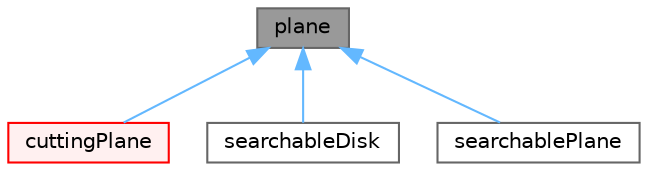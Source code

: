 digraph "plane"
{
 // LATEX_PDF_SIZE
  bgcolor="transparent";
  edge [fontname=Helvetica,fontsize=10,labelfontname=Helvetica,labelfontsize=10];
  node [fontname=Helvetica,fontsize=10,shape=box,height=0.2,width=0.4];
  Node1 [id="Node000001",label="plane",height=0.2,width=0.4,color="gray40", fillcolor="grey60", style="filled", fontcolor="black",tooltip="Geometric class that creates a 3D plane and can return the intersection point between a line and the ..."];
  Node1 -> Node2 [id="edge1_Node000001_Node000002",dir="back",color="steelblue1",style="solid",tooltip=" "];
  Node2 [id="Node000002",label="cuttingPlane",height=0.2,width=0.4,color="red", fillcolor="#FFF0F0", style="filled",URL="$classFoam_1_1cuttingPlane.html",tooltip="Constructs cutting plane through a mesh."];
  Node1 -> Node4 [id="edge2_Node000001_Node000004",dir="back",color="steelblue1",style="solid",tooltip=" "];
  Node4 [id="Node000004",label="searchableDisk",height=0.2,width=0.4,color="gray40", fillcolor="white", style="filled",URL="$classFoam_1_1searchableDisk.html",tooltip="Searching on circular disk given as origin, normal (gets normalised) and radius. Optionally it can be..."];
  Node1 -> Node5 [id="edge3_Node000001_Node000005",dir="back",color="steelblue1",style="solid",tooltip=" "];
  Node5 [id="Node000005",label="searchablePlane",height=0.2,width=0.4,color="gray40", fillcolor="white", style="filled",URL="$classFoam_1_1searchablePlane.html",tooltip="Searching on (infinite) plane. The dictionary specifications are identical to the Foam::plane require..."];
}
